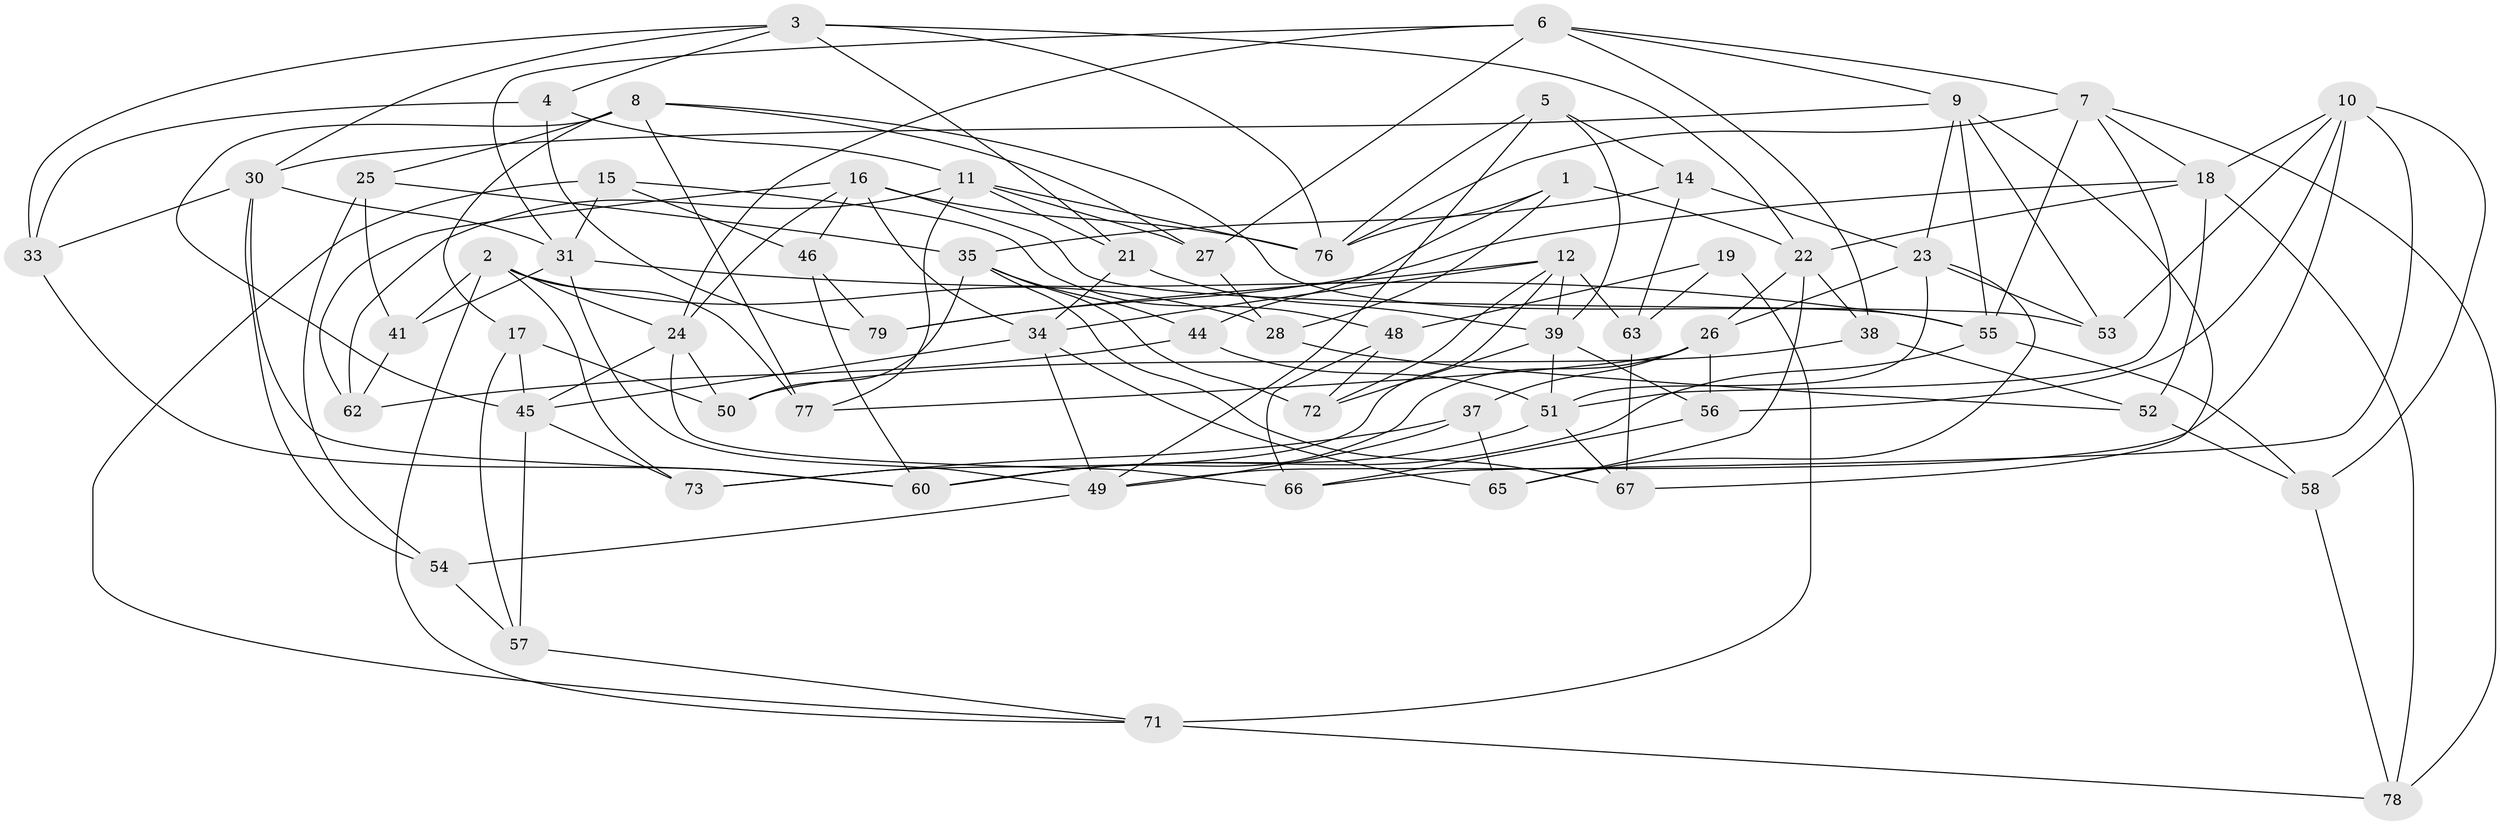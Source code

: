 // original degree distribution, {4: 1.0}
// Generated by graph-tools (version 1.1) at 2025/11/02/27/25 16:11:44]
// undirected, 62 vertices, 150 edges
graph export_dot {
graph [start="1"]
  node [color=gray90,style=filled];
  1;
  2 [super="+13"];
  3 [super="+29"];
  4;
  5;
  6 [super="+84"];
  7 [super="+61"];
  8 [super="+47"];
  9 [super="+64"];
  10 [super="+88"];
  11 [super="+75"];
  12 [super="+68"];
  14;
  15;
  16 [super="+70"];
  17;
  18 [super="+20"];
  19;
  21;
  22 [super="+82"];
  23 [super="+89"];
  24 [super="+32"];
  25;
  26 [super="+36"];
  27;
  28;
  30 [super="+43"];
  31 [super="+74"];
  33;
  34 [super="+81"];
  35 [super="+40"];
  37;
  38;
  39 [super="+42"];
  41;
  44;
  45 [super="+80"];
  46;
  48;
  49 [super="+87"];
  50;
  51 [super="+85"];
  52;
  53;
  54;
  55 [super="+59"];
  56;
  57;
  58;
  60 [super="+69"];
  62;
  63;
  65;
  66;
  67;
  71 [super="+86"];
  72;
  73;
  76 [super="+83"];
  77;
  78;
  79;
  1 -- 22;
  1 -- 28;
  1 -- 44;
  1 -- 76;
  2 -- 28;
  2 -- 77;
  2 -- 24;
  2 -- 73;
  2 -- 41;
  2 -- 71;
  3 -- 21;
  3 -- 30;
  3 -- 76;
  3 -- 33;
  3 -- 4;
  3 -- 22;
  4 -- 11;
  4 -- 33;
  4 -- 79;
  5 -- 76;
  5 -- 14;
  5 -- 39;
  5 -- 49;
  6 -- 38;
  6 -- 31;
  6 -- 24;
  6 -- 27;
  6 -- 7;
  6 -- 9;
  7 -- 55;
  7 -- 78;
  7 -- 18;
  7 -- 76;
  7 -- 51;
  8 -- 77;
  8 -- 25;
  8 -- 17;
  8 -- 27;
  8 -- 45;
  8 -- 55;
  9 -- 23;
  9 -- 30;
  9 -- 55;
  9 -- 67;
  9 -- 53;
  10 -- 56;
  10 -- 53;
  10 -- 66;
  10 -- 58;
  10 -- 18;
  10 -- 49;
  11 -- 27;
  11 -- 76;
  11 -- 77;
  11 -- 21;
  11 -- 62;
  12 -- 73;
  12 -- 34;
  12 -- 39;
  12 -- 72;
  12 -- 79;
  12 -- 63;
  14 -- 63;
  14 -- 23;
  14 -- 35;
  15 -- 71;
  15 -- 31;
  15 -- 46;
  15 -- 48;
  16 -- 24;
  16 -- 34;
  16 -- 76;
  16 -- 62;
  16 -- 53;
  16 -- 46;
  17 -- 50;
  17 -- 57;
  17 -- 45;
  18 -- 78;
  18 -- 22;
  18 -- 52;
  18 -- 79;
  19 -- 71 [weight=2];
  19 -- 48;
  19 -- 63;
  21 -- 34;
  21 -- 39;
  22 -- 26;
  22 -- 65;
  22 -- 38;
  23 -- 51;
  23 -- 65;
  23 -- 53;
  23 -- 26;
  24 -- 50;
  24 -- 66;
  24 -- 45;
  25 -- 41;
  25 -- 54;
  25 -- 35;
  26 -- 56;
  26 -- 60;
  26 -- 37;
  26 -- 77;
  27 -- 28;
  28 -- 52;
  30 -- 54;
  30 -- 33;
  30 -- 60;
  30 -- 31;
  31 -- 49;
  31 -- 41;
  31 -- 55;
  33 -- 60;
  34 -- 49;
  34 -- 65;
  34 -- 45;
  35 -- 50;
  35 -- 72;
  35 -- 67;
  35 -- 44;
  37 -- 49;
  37 -- 65;
  37 -- 73;
  38 -- 50;
  38 -- 52;
  39 -- 72;
  39 -- 56;
  39 -- 51;
  41 -- 62;
  44 -- 62;
  44 -- 51;
  45 -- 57;
  45 -- 73;
  46 -- 60;
  46 -- 79;
  48 -- 72;
  48 -- 66;
  49 -- 54;
  51 -- 67;
  51 -- 60;
  52 -- 58;
  54 -- 57;
  55 -- 60;
  55 -- 58;
  56 -- 66;
  57 -- 71;
  58 -- 78;
  63 -- 67;
  71 -- 78;
}
